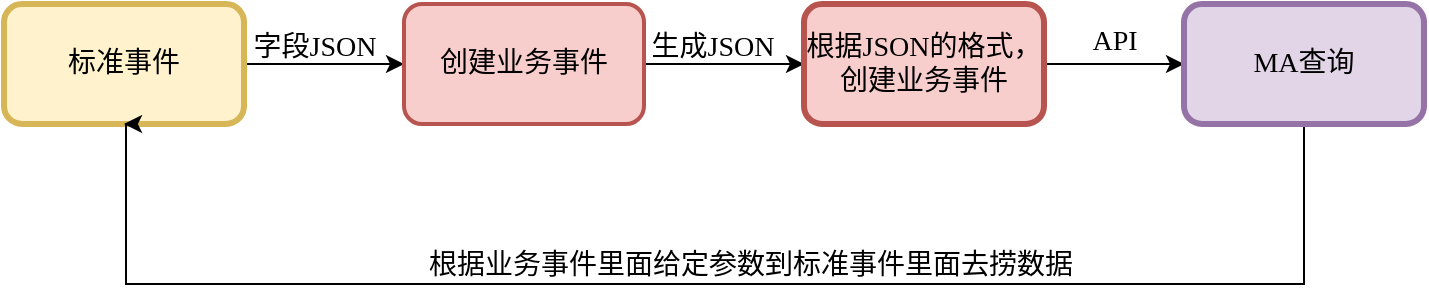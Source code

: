 <mxfile version="13.0.3" type="device"><diagram id="C5RBs43oDa-KdzZeNtuy" name="Page-1"><mxGraphModel dx="1600" dy="862" grid="1" gridSize="10" guides="1" tooltips="1" connect="1" arrows="1" fold="1" page="1" pageScale="1" pageWidth="827" pageHeight="1169" math="0" shadow="0"><root><mxCell id="WIyWlLk6GJQsqaUBKTNV-0"/><mxCell id="WIyWlLk6GJQsqaUBKTNV-1" parent="WIyWlLk6GJQsqaUBKTNV-0"/><mxCell id="e4nF4k3IvzTE2Yncsnuf-1" style="edgeStyle=orthogonalEdgeStyle;rounded=0;orthogonalLoop=1;jettySize=auto;html=1;exitX=1;exitY=0.5;exitDx=0;exitDy=0;labelBorderColor=none;fontSize=14;fontFamily=Verdana;" edge="1" parent="WIyWlLk6GJQsqaUBKTNV-1" source="e4nF4k3IvzTE2Yncsnuf-0"><mxGeometry relative="1" as="geometry"><mxPoint x="259" y="130" as="targetPoint"/></mxGeometry></mxCell><mxCell id="e4nF4k3IvzTE2Yncsnuf-0" value="标准事件" style="rounded=1;whiteSpace=wrap;html=1;strokeWidth=3;fillColor=#fff2cc;strokeColor=#d6b656;labelBorderColor=none;fontSize=14;fontFamily=Verdana;" vertex="1" parent="WIyWlLk6GJQsqaUBKTNV-1"><mxGeometry x="59" y="100" width="120" height="60" as="geometry"/></mxCell><mxCell id="e4nF4k3IvzTE2Yncsnuf-5" style="edgeStyle=orthogonalEdgeStyle;rounded=0;orthogonalLoop=1;jettySize=auto;html=1;labelBorderColor=none;fontSize=14;fontFamily=Verdana;" edge="1" parent="WIyWlLk6GJQsqaUBKTNV-1" source="e4nF4k3IvzTE2Yncsnuf-2"><mxGeometry relative="1" as="geometry"><mxPoint x="459" y="130" as="targetPoint"/></mxGeometry></mxCell><mxCell id="e4nF4k3IvzTE2Yncsnuf-2" value="创建业务事件" style="rounded=1;whiteSpace=wrap;html=1;strokeWidth=2;fillColor=#f8cecc;strokeColor=#b85450;labelBorderColor=none;fontSize=14;fontFamily=Verdana;" vertex="1" parent="WIyWlLk6GJQsqaUBKTNV-1"><mxGeometry x="259" y="100" width="120" height="60" as="geometry"/></mxCell><mxCell id="e4nF4k3IvzTE2Yncsnuf-4" value="字段JSON" style="text;html=1;align=center;verticalAlign=middle;resizable=0;points=[];autosize=1;labelBorderColor=none;fontSize=14;fontFamily=Verdana;" vertex="1" parent="WIyWlLk6GJQsqaUBKTNV-1"><mxGeometry x="174" y="112" width="80" height="20" as="geometry"/></mxCell><mxCell id="e4nF4k3IvzTE2Yncsnuf-6" value="生成JSON" style="text;html=1;align=center;verticalAlign=middle;resizable=0;points=[];autosize=1;labelBorderColor=none;fontSize=14;fontFamily=Verdana;" vertex="1" parent="WIyWlLk6GJQsqaUBKTNV-1"><mxGeometry x="373" y="112" width="80" height="20" as="geometry"/></mxCell><mxCell id="e4nF4k3IvzTE2Yncsnuf-9" style="edgeStyle=orthogonalEdgeStyle;rounded=0;orthogonalLoop=1;jettySize=auto;html=1;exitX=1;exitY=0.5;exitDx=0;exitDy=0;labelBorderColor=none;fontSize=14;fontFamily=Verdana;" edge="1" parent="WIyWlLk6GJQsqaUBKTNV-1" source="e4nF4k3IvzTE2Yncsnuf-8"><mxGeometry relative="1" as="geometry"><mxPoint x="649" y="130" as="targetPoint"/></mxGeometry></mxCell><mxCell id="e4nF4k3IvzTE2Yncsnuf-8" value="根据JSON的格式， 创建业务事件" style="rounded=1;whiteSpace=wrap;html=1;strokeWidth=3;fillColor=#f8cecc;strokeColor=#b85450;labelBorderColor=none;fontSize=14;fontFamily=Verdana;" vertex="1" parent="WIyWlLk6GJQsqaUBKTNV-1"><mxGeometry x="459" y="100" width="120" height="60" as="geometry"/></mxCell><mxCell id="e4nF4k3IvzTE2Yncsnuf-14" style="edgeStyle=orthogonalEdgeStyle;rounded=0;orthogonalLoop=1;jettySize=auto;html=1;exitX=0.5;exitY=1;exitDx=0;exitDy=0;fontFamily=Verdana;fontSize=14;entryX=0.5;entryY=1;entryDx=0;entryDy=0;" edge="1" parent="WIyWlLk6GJQsqaUBKTNV-1" source="e4nF4k3IvzTE2Yncsnuf-10" target="e4nF4k3IvzTE2Yncsnuf-0"><mxGeometry relative="1" as="geometry"><mxPoint x="120" y="170" as="targetPoint"/><Array as="points"><mxPoint x="709" y="240"/><mxPoint x="120" y="240"/></Array></mxGeometry></mxCell><mxCell id="e4nF4k3IvzTE2Yncsnuf-10" value="MA查询" style="rounded=1;whiteSpace=wrap;html=1;strokeWidth=3;fillColor=#e1d5e7;strokeColor=#9673a6;labelBorderColor=none;fontSize=14;fontFamily=Verdana;" vertex="1" parent="WIyWlLk6GJQsqaUBKTNV-1"><mxGeometry x="649" y="100" width="120" height="60" as="geometry"/></mxCell><mxCell id="e4nF4k3IvzTE2Yncsnuf-12" value="API" style="text;html=1;align=center;verticalAlign=middle;resizable=0;points=[];autosize=1;labelBorderColor=none;fontSize=14;fontFamily=Verdana;" vertex="1" parent="WIyWlLk6GJQsqaUBKTNV-1"><mxGeometry x="594" y="109" width="40" height="20" as="geometry"/></mxCell><mxCell id="e4nF4k3IvzTE2Yncsnuf-15" value="根据业务事件里面给定参数到标准事件里面去捞数据" style="text;html=1;align=center;verticalAlign=middle;resizable=0;points=[];autosize=1;fontSize=14;fontFamily=Verdana;" vertex="1" parent="WIyWlLk6GJQsqaUBKTNV-1"><mxGeometry x="262" y="221" width="340" height="20" as="geometry"/></mxCell></root></mxGraphModel></diagram></mxfile>
